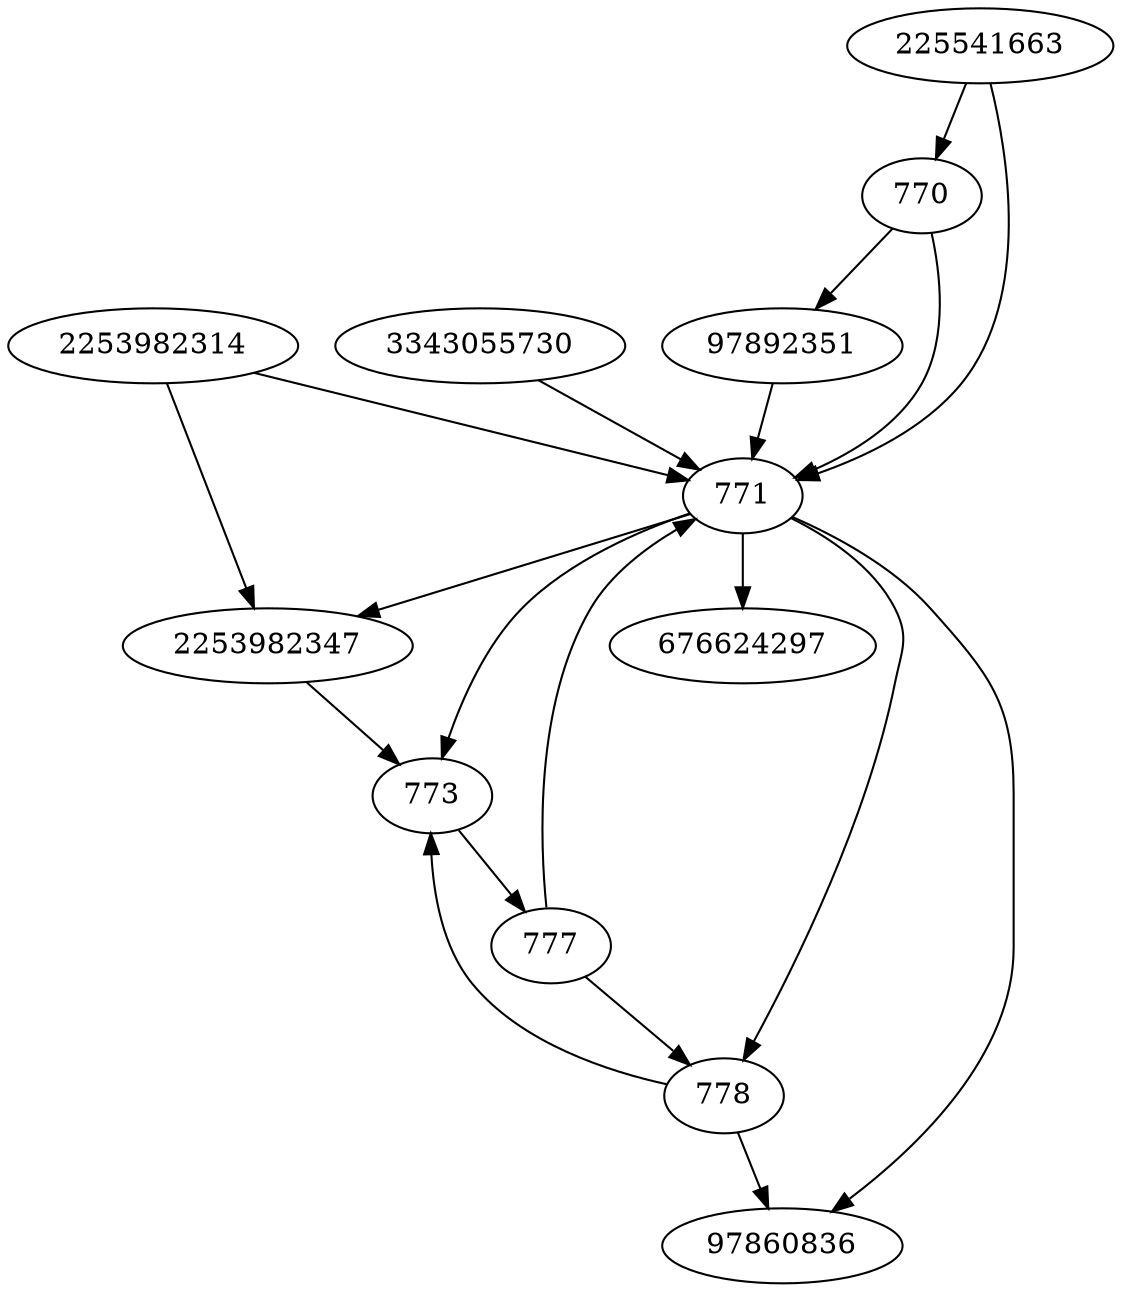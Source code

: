 strict digraph  {
770;
771;
97860836;
773;
777;
2253982314;
676624297;
2253982347;
778;
3343055730;
97892351;
225541663;
770 -> 771;
770 -> 97892351;
771 -> 676624297;
771 -> 2253982347;
771 -> 778;
771 -> 97860836;
771 -> 773;
773 -> 777;
777 -> 778;
777 -> 771;
2253982314 -> 771;
2253982314 -> 2253982347;
2253982347 -> 773;
778 -> 773;
778 -> 97860836;
3343055730 -> 771;
97892351 -> 771;
225541663 -> 770;
225541663 -> 771;
}
